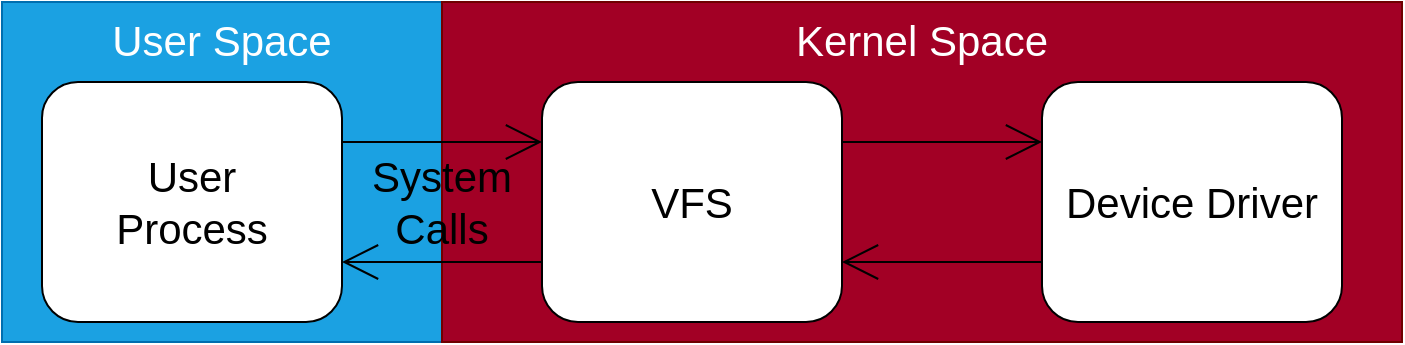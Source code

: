 <mxfile>
    <diagram id="vxDaynymodx5xM6Dud2r" name="Page-1">
        <mxGraphModel dx="1158" dy="1806" grid="1" gridSize="10" guides="1" tooltips="1" connect="1" arrows="1" fold="1" page="1" pageScale="1" pageWidth="850" pageHeight="1100" math="0" shadow="0">
            <root>
                <mxCell id="0"/>
                <mxCell id="1" parent="0"/>
                <mxCell id="12" value="User Space" style="rounded=0;whiteSpace=wrap;html=1;fontSize=21;fillColor=#1ba1e2;strokeColor=#006EAF;fontColor=#ffffff;verticalAlign=top;" vertex="1" parent="1">
                    <mxGeometry x="10" y="10" width="220" height="170" as="geometry"/>
                </mxCell>
                <mxCell id="13" value="Kernel Space" style="rounded=0;whiteSpace=wrap;html=1;fontSize=21;fillColor=#a20025;strokeColor=#6F0000;fontColor=#ffffff;verticalAlign=top;" vertex="1" parent="1">
                    <mxGeometry x="230" y="10" width="480" height="170" as="geometry"/>
                </mxCell>
                <mxCell id="9" style="edgeStyle=none;html=1;exitX=1;exitY=0.25;exitDx=0;exitDy=0;entryX=0;entryY=0.25;entryDx=0;entryDy=0;fontSize=21;endArrow=open;endFill=0;endSize=16;" edge="1" parent="1" source="2" target="3">
                    <mxGeometry relative="1" as="geometry"/>
                </mxCell>
                <mxCell id="2" value="User&lt;br style=&quot;font-size: 21px;&quot;&gt;Process" style="rounded=1;whiteSpace=wrap;html=1;fontSize=21;" vertex="1" parent="1">
                    <mxGeometry x="30" y="50" width="150" height="120" as="geometry"/>
                </mxCell>
                <mxCell id="7" style="edgeStyle=none;html=1;exitX=1;exitY=0.25;exitDx=0;exitDy=0;entryX=0;entryY=0.25;entryDx=0;entryDy=0;fontSize=21;endArrow=open;endFill=0;endSize=16;" edge="1" parent="1" source="3" target="4">
                    <mxGeometry relative="1" as="geometry"/>
                </mxCell>
                <mxCell id="10" style="edgeStyle=none;html=1;exitX=0;exitY=0.75;exitDx=0;exitDy=0;entryX=1;entryY=0.75;entryDx=0;entryDy=0;fontSize=21;endArrow=open;endFill=0;endSize=16;" edge="1" parent="1" source="3" target="2">
                    <mxGeometry relative="1" as="geometry"/>
                </mxCell>
                <mxCell id="3" value="VFS" style="rounded=1;whiteSpace=wrap;html=1;fontSize=21;" vertex="1" parent="1">
                    <mxGeometry x="280" y="50" width="150" height="120" as="geometry"/>
                </mxCell>
                <mxCell id="8" style="edgeStyle=none;html=1;exitX=0;exitY=0.75;exitDx=0;exitDy=0;entryX=1;entryY=0.75;entryDx=0;entryDy=0;fontSize=21;endArrow=open;endFill=0;endSize=16;" edge="1" parent="1" source="4" target="3">
                    <mxGeometry relative="1" as="geometry"/>
                </mxCell>
                <mxCell id="4" value="Device Driver" style="rounded=1;whiteSpace=wrap;html=1;fontSize=21;" vertex="1" parent="1">
                    <mxGeometry x="530" y="50" width="150" height="120" as="geometry"/>
                </mxCell>
                <mxCell id="14" value="System&lt;br&gt;Calls" style="text;html=1;strokeColor=none;fillColor=none;align=center;verticalAlign=middle;whiteSpace=wrap;rounded=0;fontSize=21;" vertex="1" parent="1">
                    <mxGeometry x="210" y="100" width="40" height="20" as="geometry"/>
                </mxCell>
            </root>
        </mxGraphModel>
    </diagram>
</mxfile>